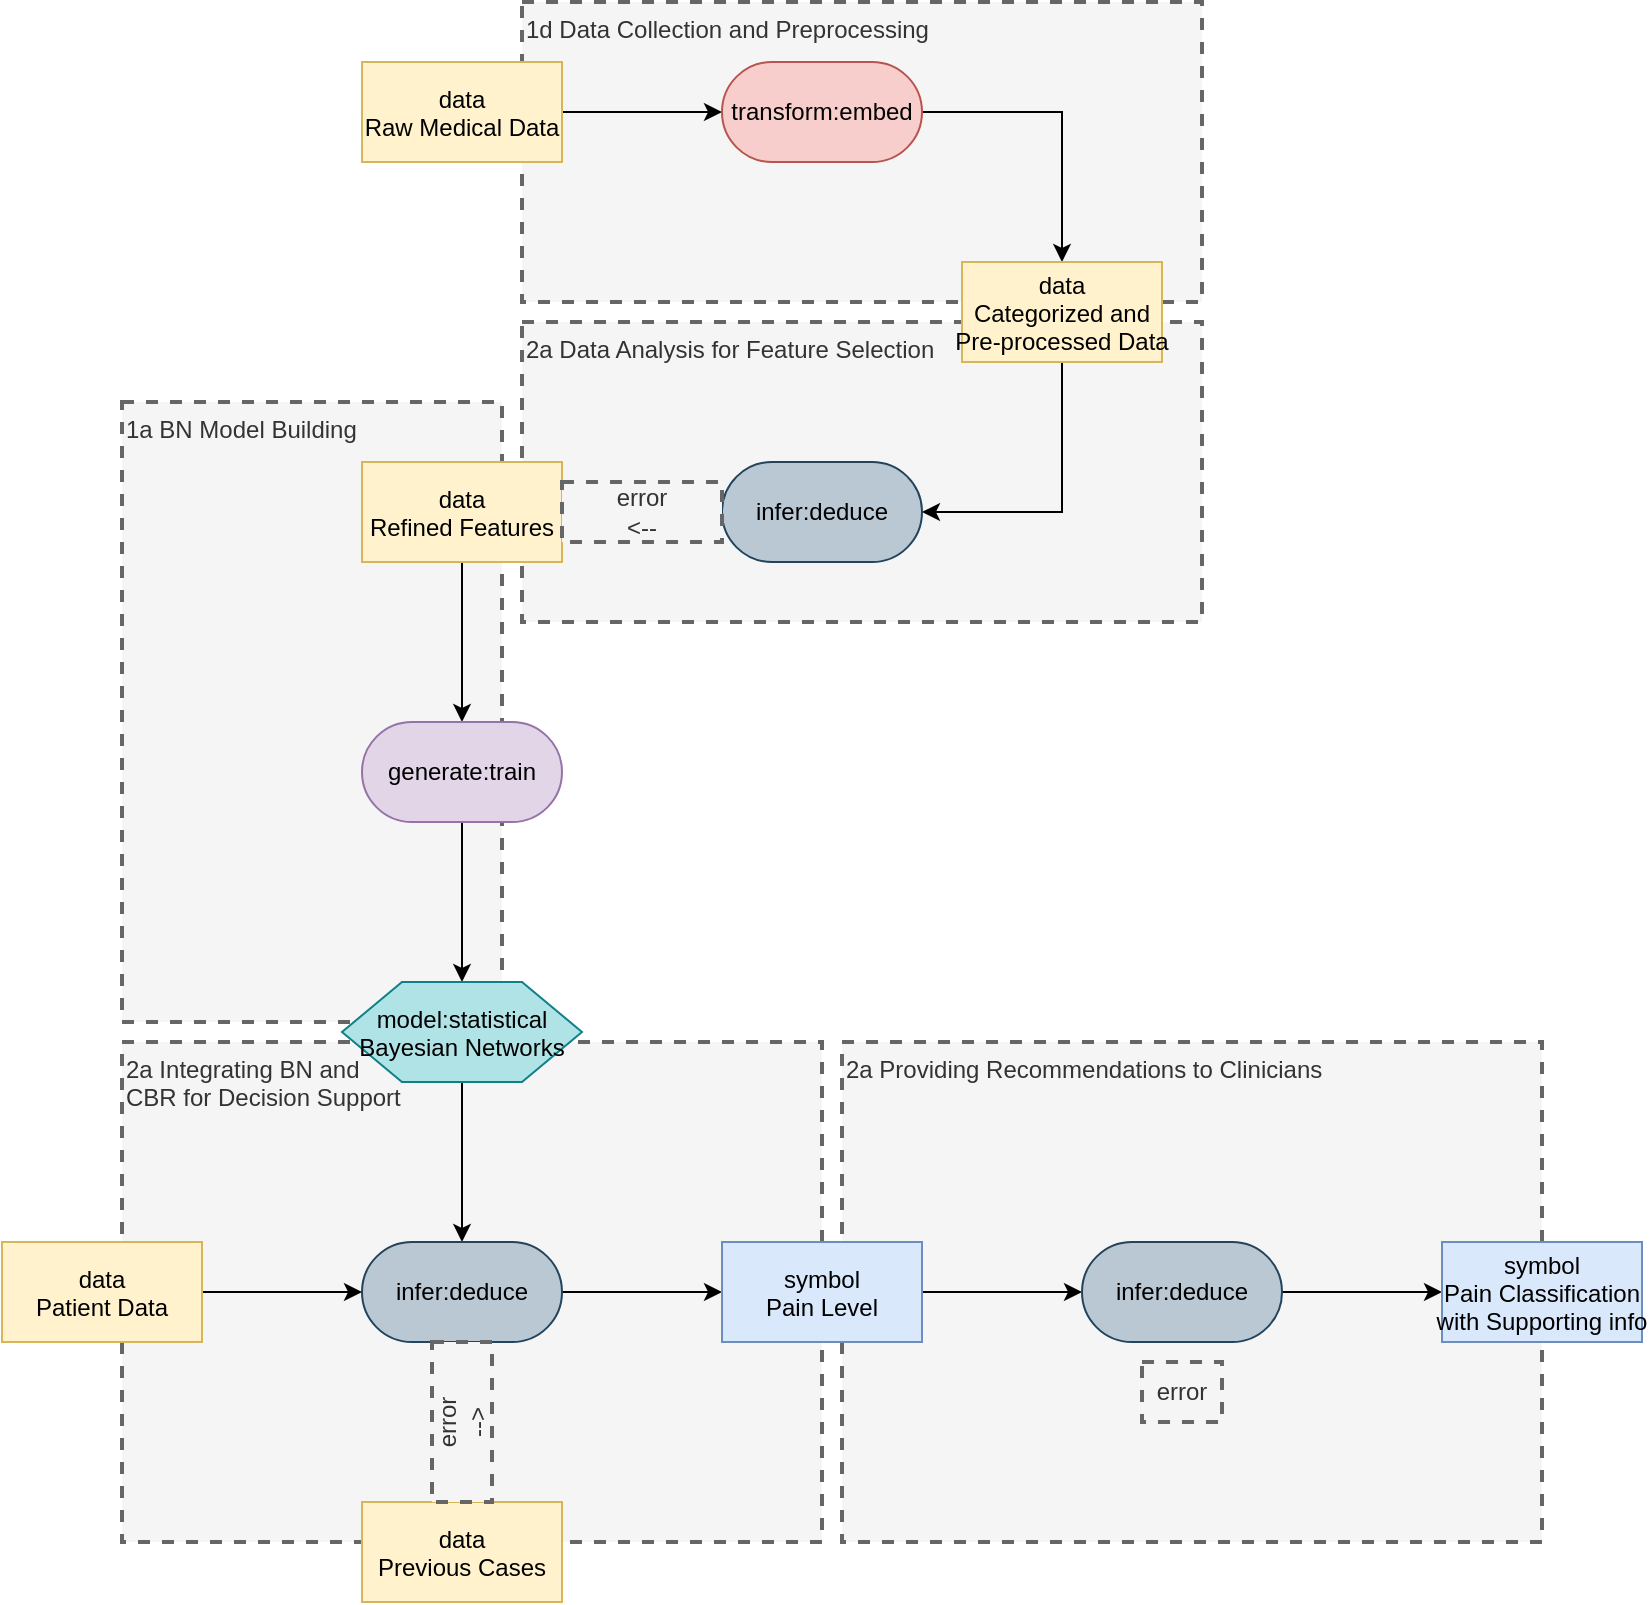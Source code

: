 <mxfile version="26.2.14" pages="2">
  <diagram name="Page-1" id="nJ9uy8HyRoKEB08yImA5">
    <mxGraphModel dx="1426" dy="871" grid="1" gridSize="10" guides="1" tooltips="1" connect="1" arrows="1" fold="1" page="1" pageScale="1" pageWidth="3300" pageHeight="4681" math="0" shadow="0">
      <root>
        <mxCell id="0" />
        <mxCell id="1" parent="0" />
        <mxCell id="K5A0oW23aP_46qM-SfUf-35" value="2a Providing Recommendations to Clinicians" style="text;html=1;align=left;verticalAlign=top;whiteSpace=wrap;rounded=0;dashed=1;fillColor=#f5f5f5;fontColor=#333333;strokeColor=#666666;strokeWidth=2;" name="text" vertex="1" parent="1">
          <mxGeometry x="900" y="920" width="350" height="250" as="geometry" />
        </mxCell>
        <mxCell id="K5A0oW23aP_46qM-SfUf-34" value="&lt;div&gt;2a Integrating BN and&lt;/div&gt;&lt;div&gt;CBR for Decision Support&lt;/div&gt;" style="text;html=1;align=left;verticalAlign=top;whiteSpace=wrap;rounded=0;dashed=1;fillColor=#f5f5f5;fontColor=#333333;strokeColor=#666666;strokeWidth=2;" name="text" vertex="1" parent="1">
          <mxGeometry x="540" y="920" width="350" height="250" as="geometry" />
        </mxCell>
        <mxCell id="K5A0oW23aP_46qM-SfUf-31" value="1a BN Model Building" style="text;html=1;align=left;verticalAlign=top;whiteSpace=wrap;rounded=0;dashed=1;fillColor=#f5f5f5;fontColor=#333333;strokeColor=#666666;strokeWidth=2;" name="text" vertex="1" parent="1">
          <mxGeometry x="540" y="600" width="190" height="310" as="geometry" />
        </mxCell>
        <mxCell id="K5A0oW23aP_46qM-SfUf-30" value="2a Data Analysis for Feature Selection" style="text;html=1;align=left;verticalAlign=top;whiteSpace=wrap;rounded=0;dashed=1;fillColor=#f5f5f5;fontColor=#333333;strokeColor=#666666;strokeWidth=2;" name="text" vertex="1" parent="1">
          <mxGeometry x="740" y="560" width="340" height="150" as="geometry" />
        </mxCell>
        <mxCell id="K5A0oW23aP_46qM-SfUf-29" value="1d Data Collection and Preprocessing" style="text;html=1;align=left;verticalAlign=top;whiteSpace=wrap;rounded=0;dashed=1;fillColor=#f5f5f5;fontColor=#333333;strokeColor=#666666;strokeWidth=2;" name="text" vertex="1" parent="1">
          <mxGeometry x="740" y="400" width="340" height="150" as="geometry" />
        </mxCell>
        <mxCell id="K5A0oW23aP_46qM-SfUf-3" style="edgeStyle=orthogonalEdgeStyle;rounded=0;orthogonalLoop=1;jettySize=auto;html=1;entryX=0;entryY=0.5;entryDx=0;entryDy=0;" edge="1" parent="1" source="K5A0oW23aP_46qM-SfUf-1" target="K5A0oW23aP_46qM-SfUf-2">
          <mxGeometry relative="1" as="geometry" />
        </mxCell>
        <mxCell id="K5A0oW23aP_46qM-SfUf-1" value="data&#xa;Raw Medical Data" style="rectangle;fillColor=#fff2cc;strokeColor=#d6b656;" name="data" vertex="1" parent="1">
          <mxGeometry x="660" y="430" width="100" height="50" as="geometry" />
        </mxCell>
        <mxCell id="K5A0oW23aP_46qM-SfUf-5" style="edgeStyle=orthogonalEdgeStyle;rounded=0;orthogonalLoop=1;jettySize=auto;html=1;exitX=1;exitY=0.5;exitDx=0;exitDy=0;entryX=0.5;entryY=0;entryDx=0;entryDy=0;" edge="1" parent="1" source="K5A0oW23aP_46qM-SfUf-2" target="K5A0oW23aP_46qM-SfUf-4">
          <mxGeometry relative="1" as="geometry" />
        </mxCell>
        <mxCell id="K5A0oW23aP_46qM-SfUf-2" value="transform:embed" style="rounded=1;whiteSpace=wrap;html=1;arcSize=50;fillColor=#f8cecc;strokeColor=#b85450;" name="transform" vertex="1" parent="1">
          <mxGeometry x="840" y="430" width="100" height="50" as="geometry" />
        </mxCell>
        <mxCell id="K5A0oW23aP_46qM-SfUf-7" style="edgeStyle=orthogonalEdgeStyle;rounded=0;orthogonalLoop=1;jettySize=auto;html=1;exitX=0.5;exitY=1;exitDx=0;exitDy=0;entryX=1;entryY=0.5;entryDx=0;entryDy=0;" edge="1" parent="1" source="K5A0oW23aP_46qM-SfUf-4" target="K5A0oW23aP_46qM-SfUf-6">
          <mxGeometry relative="1" as="geometry" />
        </mxCell>
        <mxCell id="K5A0oW23aP_46qM-SfUf-4" value="data&#xa;Categorized and&#xa;Pre-processed Data" style="rectangle;fillColor=#fff2cc;strokeColor=#d6b656;" name="data" vertex="1" parent="1">
          <mxGeometry x="960" y="530" width="100" height="50" as="geometry" />
        </mxCell>
        <mxCell id="K5A0oW23aP_46qM-SfUf-6" value="infer:deduce" style="rounded=1;whiteSpace=wrap;html=1;arcSize=50;fillColor=#bac8d3;strokeColor=#23445d;" name="infer:deduce" vertex="1" parent="1">
          <mxGeometry x="840" y="630" width="100" height="50" as="geometry" />
        </mxCell>
        <mxCell id="K5A0oW23aP_46qM-SfUf-12" style="edgeStyle=orthogonalEdgeStyle;rounded=0;orthogonalLoop=1;jettySize=auto;html=1;exitX=0.5;exitY=1;exitDx=0;exitDy=0;entryX=0.5;entryY=0;entryDx=0;entryDy=0;" edge="1" parent="1" source="K5A0oW23aP_46qM-SfUf-8" target="K5A0oW23aP_46qM-SfUf-11">
          <mxGeometry relative="1" as="geometry" />
        </mxCell>
        <mxCell id="K5A0oW23aP_46qM-SfUf-8" value="data&#xa;Refined Features" style="rectangle;fillColor=#fff2cc;strokeColor=#d6b656;" name="data" vertex="1" parent="1">
          <mxGeometry x="660" y="630" width="100" height="50" as="geometry" />
        </mxCell>
        <mxCell id="K5A0oW23aP_46qM-SfUf-10" value="&lt;div&gt;error&lt;/div&gt;&lt;div&gt;&amp;lt;--&lt;/div&gt;" style="text;html=1;align=center;verticalAlign=middle;whiteSpace=wrap;rounded=0;dashed=1;fillColor=#f5f5f5;fontColor=#333333;strokeColor=#666666;strokeWidth=2;" name="text" vertex="1" parent="1">
          <mxGeometry x="760" y="640" width="80" height="30" as="geometry" />
        </mxCell>
        <mxCell id="K5A0oW23aP_46qM-SfUf-33" style="edgeStyle=orthogonalEdgeStyle;rounded=0;orthogonalLoop=1;jettySize=auto;html=1;exitX=0.5;exitY=1;exitDx=0;exitDy=0;entryX=0.5;entryY=0;entryDx=0;entryDy=0;" edge="1" parent="1" source="K5A0oW23aP_46qM-SfUf-11" target="K5A0oW23aP_46qM-SfUf-13">
          <mxGeometry relative="1" as="geometry" />
        </mxCell>
        <mxCell id="K5A0oW23aP_46qM-SfUf-11" value="generate:train" style="rounded=1;whiteSpace=wrap;html=1;arcSize=50;fillColor=#e1d5e7;strokeColor=#9673a6;" name="generate:train" vertex="1" parent="1">
          <mxGeometry x="660" y="760" width="100" height="50" as="geometry" />
        </mxCell>
        <mxCell id="K5A0oW23aP_46qM-SfUf-16" style="edgeStyle=orthogonalEdgeStyle;rounded=0;orthogonalLoop=1;jettySize=auto;html=1;exitX=0.5;exitY=1;exitDx=0;exitDy=0;entryX=0.5;entryY=0;entryDx=0;entryDy=0;" edge="1" parent="1" source="K5A0oW23aP_46qM-SfUf-13" target="K5A0oW23aP_46qM-SfUf-15">
          <mxGeometry relative="1" as="geometry" />
        </mxCell>
        <mxCell id="K5A0oW23aP_46qM-SfUf-13" value="model:statistical&#xa;Bayesian Networks" style="shape=hexagon;perimeter=hexagonPerimeter2;fillColor=#b0e3e6;strokeColor=#0e8088;" name="model" vertex="1" parent="1">
          <mxGeometry x="650" y="890" width="120" height="50" as="geometry" />
        </mxCell>
        <mxCell id="K5A0oW23aP_46qM-SfUf-23" style="edgeStyle=orthogonalEdgeStyle;rounded=0;orthogonalLoop=1;jettySize=auto;html=1;entryX=0;entryY=0.5;entryDx=0;entryDy=0;" edge="1" parent="1" source="K5A0oW23aP_46qM-SfUf-15" target="K5A0oW23aP_46qM-SfUf-22">
          <mxGeometry relative="1" as="geometry" />
        </mxCell>
        <mxCell id="K5A0oW23aP_46qM-SfUf-15" value="infer:deduce" style="rounded=1;whiteSpace=wrap;html=1;arcSize=50;fillColor=#bac8d3;strokeColor=#23445d;" name="infer:deduce" vertex="1" parent="1">
          <mxGeometry x="660" y="1020" width="100" height="50" as="geometry" />
        </mxCell>
        <mxCell id="K5A0oW23aP_46qM-SfUf-18" style="edgeStyle=orthogonalEdgeStyle;rounded=0;orthogonalLoop=1;jettySize=auto;html=1;exitX=1;exitY=0.5;exitDx=0;exitDy=0;entryX=0;entryY=0.5;entryDx=0;entryDy=0;" edge="1" parent="1" source="K5A0oW23aP_46qM-SfUf-17" target="K5A0oW23aP_46qM-SfUf-15">
          <mxGeometry relative="1" as="geometry" />
        </mxCell>
        <mxCell id="K5A0oW23aP_46qM-SfUf-17" value="data&#xa;Patient Data" style="rectangle;fillColor=#fff2cc;strokeColor=#d6b656;" name="data" vertex="1" parent="1">
          <mxGeometry x="480" y="1020" width="100" height="50" as="geometry" />
        </mxCell>
        <mxCell id="K5A0oW23aP_46qM-SfUf-19" value="data&#xa;Previous Cases" style="rectangle;fillColor=#fff2cc;strokeColor=#d6b656;" name="data" vertex="1" parent="1">
          <mxGeometry x="660" y="1150" width="100" height="50" as="geometry" />
        </mxCell>
        <mxCell id="K5A0oW23aP_46qM-SfUf-21" value="&lt;div&gt;error&lt;/div&gt;&lt;div&gt;--&amp;gt;&lt;/div&gt;" style="text;html=1;align=center;verticalAlign=middle;whiteSpace=wrap;rounded=0;dashed=1;fillColor=#f5f5f5;fontColor=#333333;strokeColor=#666666;strokeWidth=2;horizontal=0;" name="text" vertex="1" parent="1">
          <mxGeometry x="695" y="1070" width="30" height="80" as="geometry" />
        </mxCell>
        <mxCell id="K5A0oW23aP_46qM-SfUf-25" style="edgeStyle=orthogonalEdgeStyle;rounded=0;orthogonalLoop=1;jettySize=auto;html=1;entryX=0;entryY=0.5;entryDx=0;entryDy=0;" edge="1" parent="1" source="K5A0oW23aP_46qM-SfUf-22" target="K5A0oW23aP_46qM-SfUf-24">
          <mxGeometry relative="1" as="geometry" />
        </mxCell>
        <mxCell id="K5A0oW23aP_46qM-SfUf-22" value="symbol&#xa;Pain Level" style="rectangle;fillColor=#dae8fc;strokeColor=#6c8ebf;" name="symbol" vertex="1" parent="1" tooltip="⚠️ Node not part of any valid pattern.">
          <mxGeometry x="840" y="1020" width="100" height="50" as="geometry" />
        </mxCell>
        <mxCell id="K5A0oW23aP_46qM-SfUf-27" style="edgeStyle=orthogonalEdgeStyle;rounded=0;orthogonalLoop=1;jettySize=auto;html=1;entryX=0;entryY=0.5;entryDx=0;entryDy=0;" edge="1" parent="1" source="K5A0oW23aP_46qM-SfUf-24" target="K5A0oW23aP_46qM-SfUf-26">
          <mxGeometry relative="1" as="geometry" />
        </mxCell>
        <mxCell id="K5A0oW23aP_46qM-SfUf-24" value="infer:deduce" style="rounded=1;whiteSpace=wrap;html=1;arcSize=50;fillColor=#bac8d3;strokeColor=#23445d;" name="infer:deduce" vertex="1" parent="1" tooltip="⚠️ Node not part of any valid pattern.">
          <mxGeometry x="1020" y="1020" width="100" height="50" as="geometry" />
        </mxCell>
        <mxCell id="K5A0oW23aP_46qM-SfUf-26" value="symbol&#xa;Pain Classification&#xa;with Supporting info" style="rectangle;fillColor=#dae8fc;strokeColor=#6c8ebf;" name="symbol" vertex="1" parent="1" tooltip="⚠️ Node not part of any valid pattern.">
          <mxGeometry x="1200" y="1020" width="100" height="50" as="geometry" />
        </mxCell>
        <mxCell id="K5A0oW23aP_46qM-SfUf-28" value="error" style="text;html=1;align=center;verticalAlign=middle;whiteSpace=wrap;rounded=0;dashed=1;fillColor=#f5f5f5;fontColor=#333333;strokeColor=#666666;strokeWidth=2;" name="text" vertex="1" parent="1">
          <mxGeometry x="1050" y="1080" width="40" height="30" as="geometry" />
        </mxCell>
      </root>
    </mxGraphModel>
  </diagram>
  <diagram id="wQuRkkjSoKO6YkJdmyxG" name="Page-2">
    <mxGraphModel dx="1426" dy="871" grid="1" gridSize="10" guides="1" tooltips="1" connect="1" arrows="1" fold="1" page="1" pageScale="1" pageWidth="3300" pageHeight="4681" math="0" shadow="0">
      <root>
        <mxCell id="0" />
        <mxCell id="1" parent="0" />
        <mxCell id="9yyuNC976GNHtUHDABG1-1" value="2a Providing Recommendations to Clinicians" style="text;html=1;align=left;verticalAlign=top;whiteSpace=wrap;rounded=0;dashed=1;fillColor=#f5f5f5;fontColor=#333333;strokeColor=#666666;strokeWidth=2;" name="text" vertex="1" parent="1">
          <mxGeometry x="900" y="920" width="350" height="180" as="geometry" />
        </mxCell>
        <mxCell id="9yyuNC976GNHtUHDABG1-2" value="&lt;div&gt;2a Integrating BN and&lt;/div&gt;&lt;div&gt;CBR for Decision Support&lt;/div&gt;" style="text;html=1;align=left;verticalAlign=top;whiteSpace=wrap;rounded=0;dashed=1;fillColor=#f5f5f5;fontColor=#333333;strokeColor=#666666;strokeWidth=2;" name="text" vertex="1" parent="1">
          <mxGeometry x="540" y="920" width="350" height="180" as="geometry" />
        </mxCell>
        <mxCell id="9yyuNC976GNHtUHDABG1-3" value="1a BN Model Building" style="text;html=1;align=left;verticalAlign=top;whiteSpace=wrap;rounded=0;dashed=1;fillColor=#f5f5f5;fontColor=#333333;strokeColor=#666666;strokeWidth=2;" name="text" vertex="1" parent="1">
          <mxGeometry x="540" y="600" width="190" height="310" as="geometry" />
        </mxCell>
        <mxCell id="9yyuNC976GNHtUHDABG1-4" value="2a Data Analysis for Feature Selection" style="text;html=1;align=left;verticalAlign=top;whiteSpace=wrap;rounded=0;dashed=1;fillColor=#f5f5f5;fontColor=#333333;strokeColor=#666666;strokeWidth=2;" name="text" vertex="1" parent="1">
          <mxGeometry x="740" y="560" width="340" height="150" as="geometry" />
        </mxCell>
        <mxCell id="9yyuNC976GNHtUHDABG1-5" value="1d Data Collection and Preprocessing" style="text;html=1;align=left;verticalAlign=top;whiteSpace=wrap;rounded=0;dashed=1;fillColor=#f5f5f5;fontColor=#333333;strokeColor=#666666;strokeWidth=2;" name="text" vertex="1" parent="1">
          <mxGeometry x="740" y="400" width="340" height="150" as="geometry" />
        </mxCell>
        <mxCell id="9yyuNC976GNHtUHDABG1-6" style="edgeStyle=orthogonalEdgeStyle;rounded=0;orthogonalLoop=1;jettySize=auto;html=1;entryX=0;entryY=0.5;entryDx=0;entryDy=0;" edge="1" parent="1" source="9yyuNC976GNHtUHDABG1-7" target="9yyuNC976GNHtUHDABG1-9">
          <mxGeometry relative="1" as="geometry" />
        </mxCell>
        <mxCell id="9yyuNC976GNHtUHDABG1-7" value="data&#xa;Raw Medical Data" style="rectangle;fillColor=#fff2cc;strokeColor=#d6b656;" name="data" vertex="1" parent="1">
          <mxGeometry x="660" y="430" width="100" height="50" as="geometry" />
        </mxCell>
        <mxCell id="9yyuNC976GNHtUHDABG1-8" style="edgeStyle=orthogonalEdgeStyle;rounded=0;orthogonalLoop=1;jettySize=auto;html=1;exitX=1;exitY=0.5;exitDx=0;exitDy=0;entryX=0.5;entryY=0;entryDx=0;entryDy=0;" edge="1" parent="1" source="9yyuNC976GNHtUHDABG1-9" target="9yyuNC976GNHtUHDABG1-11">
          <mxGeometry relative="1" as="geometry" />
        </mxCell>
        <mxCell id="9yyuNC976GNHtUHDABG1-9" value="transform:embed" style="rounded=1;whiteSpace=wrap;html=1;arcSize=50;fillColor=#f8cecc;strokeColor=#b85450;" name="transform" vertex="1" parent="1">
          <mxGeometry x="840" y="430" width="100" height="50" as="geometry" />
        </mxCell>
        <mxCell id="9yyuNC976GNHtUHDABG1-33" style="edgeStyle=orthogonalEdgeStyle;rounded=0;orthogonalLoop=1;jettySize=auto;html=1;exitX=0.5;exitY=1;exitDx=0;exitDy=0;entryX=1;entryY=0.5;entryDx=0;entryDy=0;" edge="1" parent="1" source="9yyuNC976GNHtUHDABG1-11" target="9yyuNC976GNHtUHDABG1-32">
          <mxGeometry relative="1" as="geometry" />
        </mxCell>
        <mxCell id="9yyuNC976GNHtUHDABG1-11" value="data&#xa;Categorized and&#xa;Pre-processed Data" style="rectangle;fillColor=#fff2cc;strokeColor=#d6b656;" name="data" vertex="1" parent="1">
          <mxGeometry x="960" y="530" width="100" height="50" as="geometry" />
        </mxCell>
        <mxCell id="9yyuNC976GNHtUHDABG1-13" style="edgeStyle=orthogonalEdgeStyle;rounded=0;orthogonalLoop=1;jettySize=auto;html=1;exitX=0.5;exitY=1;exitDx=0;exitDy=0;entryX=0.5;entryY=0;entryDx=0;entryDy=0;" edge="1" parent="1" source="9yyuNC976GNHtUHDABG1-14" target="9yyuNC976GNHtUHDABG1-17">
          <mxGeometry relative="1" as="geometry" />
        </mxCell>
        <mxCell id="9yyuNC976GNHtUHDABG1-14" value="data&#xa;Refined Features" style="rectangle;fillColor=#fff2cc;strokeColor=#d6b656;" name="data" vertex="1" parent="1">
          <mxGeometry x="660" y="630" width="100" height="50" as="geometry" />
        </mxCell>
        <mxCell id="9yyuNC976GNHtUHDABG1-15" value="replaced infer:deduce with transform" style="text;html=1;align=center;verticalAlign=middle;whiteSpace=wrap;rounded=0;dashed=1;fillColor=#f5f5f5;fontColor=#333333;strokeColor=#666666;strokeWidth=2;" name="text" vertex="1" parent="1">
          <mxGeometry x="750" y="690" width="100" height="50" as="geometry" />
        </mxCell>
        <mxCell id="9yyuNC976GNHtUHDABG1-16" style="edgeStyle=orthogonalEdgeStyle;rounded=0;orthogonalLoop=1;jettySize=auto;html=1;exitX=0.5;exitY=1;exitDx=0;exitDy=0;entryX=0.5;entryY=0;entryDx=0;entryDy=0;" edge="1" parent="1" source="9yyuNC976GNHtUHDABG1-17" target="9yyuNC976GNHtUHDABG1-19">
          <mxGeometry relative="1" as="geometry" />
        </mxCell>
        <mxCell id="9yyuNC976GNHtUHDABG1-17" value="generate:train" style="rounded=1;whiteSpace=wrap;html=1;arcSize=50;fillColor=#e1d5e7;strokeColor=#9673a6;" name="generate:train" vertex="1" parent="1">
          <mxGeometry x="660" y="760" width="100" height="50" as="geometry" />
        </mxCell>
        <mxCell id="9yyuNC976GNHtUHDABG1-18" style="edgeStyle=orthogonalEdgeStyle;rounded=0;orthogonalLoop=1;jettySize=auto;html=1;exitX=0.5;exitY=1;exitDx=0;exitDy=0;entryX=0.5;entryY=0;entryDx=0;entryDy=0;" edge="1" parent="1" source="9yyuNC976GNHtUHDABG1-19" target="9yyuNC976GNHtUHDABG1-21">
          <mxGeometry relative="1" as="geometry" />
        </mxCell>
        <mxCell id="9yyuNC976GNHtUHDABG1-19" value="model:statistical&#xa;Bayesian Networks" style="shape=hexagon;perimeter=hexagonPerimeter2;fillColor=#b0e3e6;strokeColor=#0e8088;" name="model" vertex="1" parent="1">
          <mxGeometry x="650" y="890" width="120" height="50" as="geometry" />
        </mxCell>
        <mxCell id="9yyuNC976GNHtUHDABG1-20" style="edgeStyle=orthogonalEdgeStyle;rounded=0;orthogonalLoop=1;jettySize=auto;html=1;entryX=0;entryY=0.5;entryDx=0;entryDy=0;" edge="1" parent="1" source="9yyuNC976GNHtUHDABG1-21" target="9yyuNC976GNHtUHDABG1-27">
          <mxGeometry relative="1" as="geometry" />
        </mxCell>
        <mxCell id="9yyuNC976GNHtUHDABG1-21" value="infer:deduce" style="rounded=1;whiteSpace=wrap;html=1;arcSize=50;fillColor=#bac8d3;strokeColor=#23445d;" name="infer:deduce" vertex="1" parent="1">
          <mxGeometry x="660" y="1020" width="100" height="50" as="geometry" />
        </mxCell>
        <mxCell id="9yyuNC976GNHtUHDABG1-22" style="edgeStyle=orthogonalEdgeStyle;rounded=0;orthogonalLoop=1;jettySize=auto;html=1;exitX=1;exitY=0.5;exitDx=0;exitDy=0;entryX=0;entryY=0.5;entryDx=0;entryDy=0;" edge="1" parent="1" source="9yyuNC976GNHtUHDABG1-23" target="9yyuNC976GNHtUHDABG1-21">
          <mxGeometry relative="1" as="geometry" />
        </mxCell>
        <mxCell id="9yyuNC976GNHtUHDABG1-23" value="data&#xa;Patient Data +&#xa;Previous Cases" style="rectangle;fillColor=#fff2cc;strokeColor=#d6b656;" name="data" vertex="1" parent="1">
          <mxGeometry x="480" y="1020" width="100" height="50" as="geometry" />
        </mxCell>
        <mxCell id="9yyuNC976GNHtUHDABG1-25" value="merged two data inputs" style="text;html=1;align=center;verticalAlign=middle;whiteSpace=wrap;rounded=0;dashed=1;fillColor=#f5f5f5;fontColor=#333333;strokeColor=#666666;strokeWidth=2;horizontal=1;" name="text" vertex="1" parent="1">
          <mxGeometry x="590" y="1075" width="82.5" height="40" as="geometry" />
        </mxCell>
        <mxCell id="9yyuNC976GNHtUHDABG1-26" style="edgeStyle=orthogonalEdgeStyle;rounded=0;orthogonalLoop=1;jettySize=auto;html=1;entryX=0;entryY=0.5;entryDx=0;entryDy=0;" edge="1" parent="1" source="9yyuNC976GNHtUHDABG1-27" target="9yyuNC976GNHtUHDABG1-29">
          <mxGeometry relative="1" as="geometry" />
        </mxCell>
        <mxCell id="9yyuNC976GNHtUHDABG1-27" value="symbol&#xa;Pain Level" style="rectangle;fillColor=#dae8fc;strokeColor=#6c8ebf;" name="symbol" vertex="1" parent="1">
          <mxGeometry x="840" y="1020" width="100" height="50" as="geometry" />
        </mxCell>
        <mxCell id="9yyuNC976GNHtUHDABG1-28" style="edgeStyle=orthogonalEdgeStyle;rounded=0;orthogonalLoop=1;jettySize=auto;html=1;entryX=0;entryY=0.5;entryDx=0;entryDy=0;" edge="1" parent="1" source="9yyuNC976GNHtUHDABG1-29" target="9yyuNC976GNHtUHDABG1-30">
          <mxGeometry relative="1" as="geometry" />
        </mxCell>
        <mxCell id="9yyuNC976GNHtUHDABG1-29" value="infer:deduce" style="rounded=1;whiteSpace=wrap;html=1;arcSize=50;fillColor=#bac8d3;strokeColor=#23445d;" name="infer:deduce" vertex="1" parent="1">
          <mxGeometry x="1020" y="1020" width="100" height="50" as="geometry" />
        </mxCell>
        <mxCell id="9yyuNC976GNHtUHDABG1-30" value="symbol&#xa;Pain Classification&#xa;with Supporting info" style="rectangle;fillColor=#dae8fc;strokeColor=#6c8ebf;" name="symbol" vertex="1" parent="1">
          <mxGeometry x="1200" y="1020" width="100" height="50" as="geometry" />
        </mxCell>
        <mxCell id="9yyuNC976GNHtUHDABG1-34" style="edgeStyle=orthogonalEdgeStyle;rounded=0;orthogonalLoop=1;jettySize=auto;html=1;exitX=0;exitY=0.5;exitDx=0;exitDy=0;entryX=1;entryY=0.5;entryDx=0;entryDy=0;" edge="1" parent="1" source="9yyuNC976GNHtUHDABG1-32" target="9yyuNC976GNHtUHDABG1-14">
          <mxGeometry relative="1" as="geometry" />
        </mxCell>
        <mxCell id="9yyuNC976GNHtUHDABG1-32" value="transform" style="rounded=1;whiteSpace=wrap;html=1;arcSize=50;fillColor=#f8cecc;strokeColor=#b85450;" name="transform" vertex="1" parent="1">
          <mxGeometry x="840" y="630" width="100" height="50" as="geometry" />
        </mxCell>
        <mxCell id="9yyuNC976GNHtUHDABG1-36" style="edgeStyle=orthogonalEdgeStyle;rounded=0;orthogonalLoop=1;jettySize=auto;html=1;entryX=0.5;entryY=1;entryDx=0;entryDy=0;" edge="1" parent="1" source="9yyuNC976GNHtUHDABG1-35" target="9yyuNC976GNHtUHDABG1-29">
          <mxGeometry relative="1" as="geometry" />
        </mxCell>
        <mxCell id="9yyuNC976GNHtUHDABG1-35" value="model" style="shape=hexagon;perimeter=hexagonPerimeter2;fillColor=#b0e3e6;strokeColor=#0e8088;" name="model" vertex="1" parent="1">
          <mxGeometry x="1010" y="1150" width="120" height="50" as="geometry" />
        </mxCell>
        <mxCell id="9yyuNC976GNHtUHDABG1-37" value="added model" style="text;html=1;align=center;verticalAlign=middle;whiteSpace=wrap;rounded=0;dashed=1;fillColor=#f5f5f5;fontColor=#333333;strokeColor=#666666;strokeWidth=2;horizontal=1;" name="text" vertex="1" parent="1">
          <mxGeometry x="1080" y="1115" width="82.5" height="30" as="geometry" />
        </mxCell>
      </root>
    </mxGraphModel>
  </diagram>
</mxfile>
